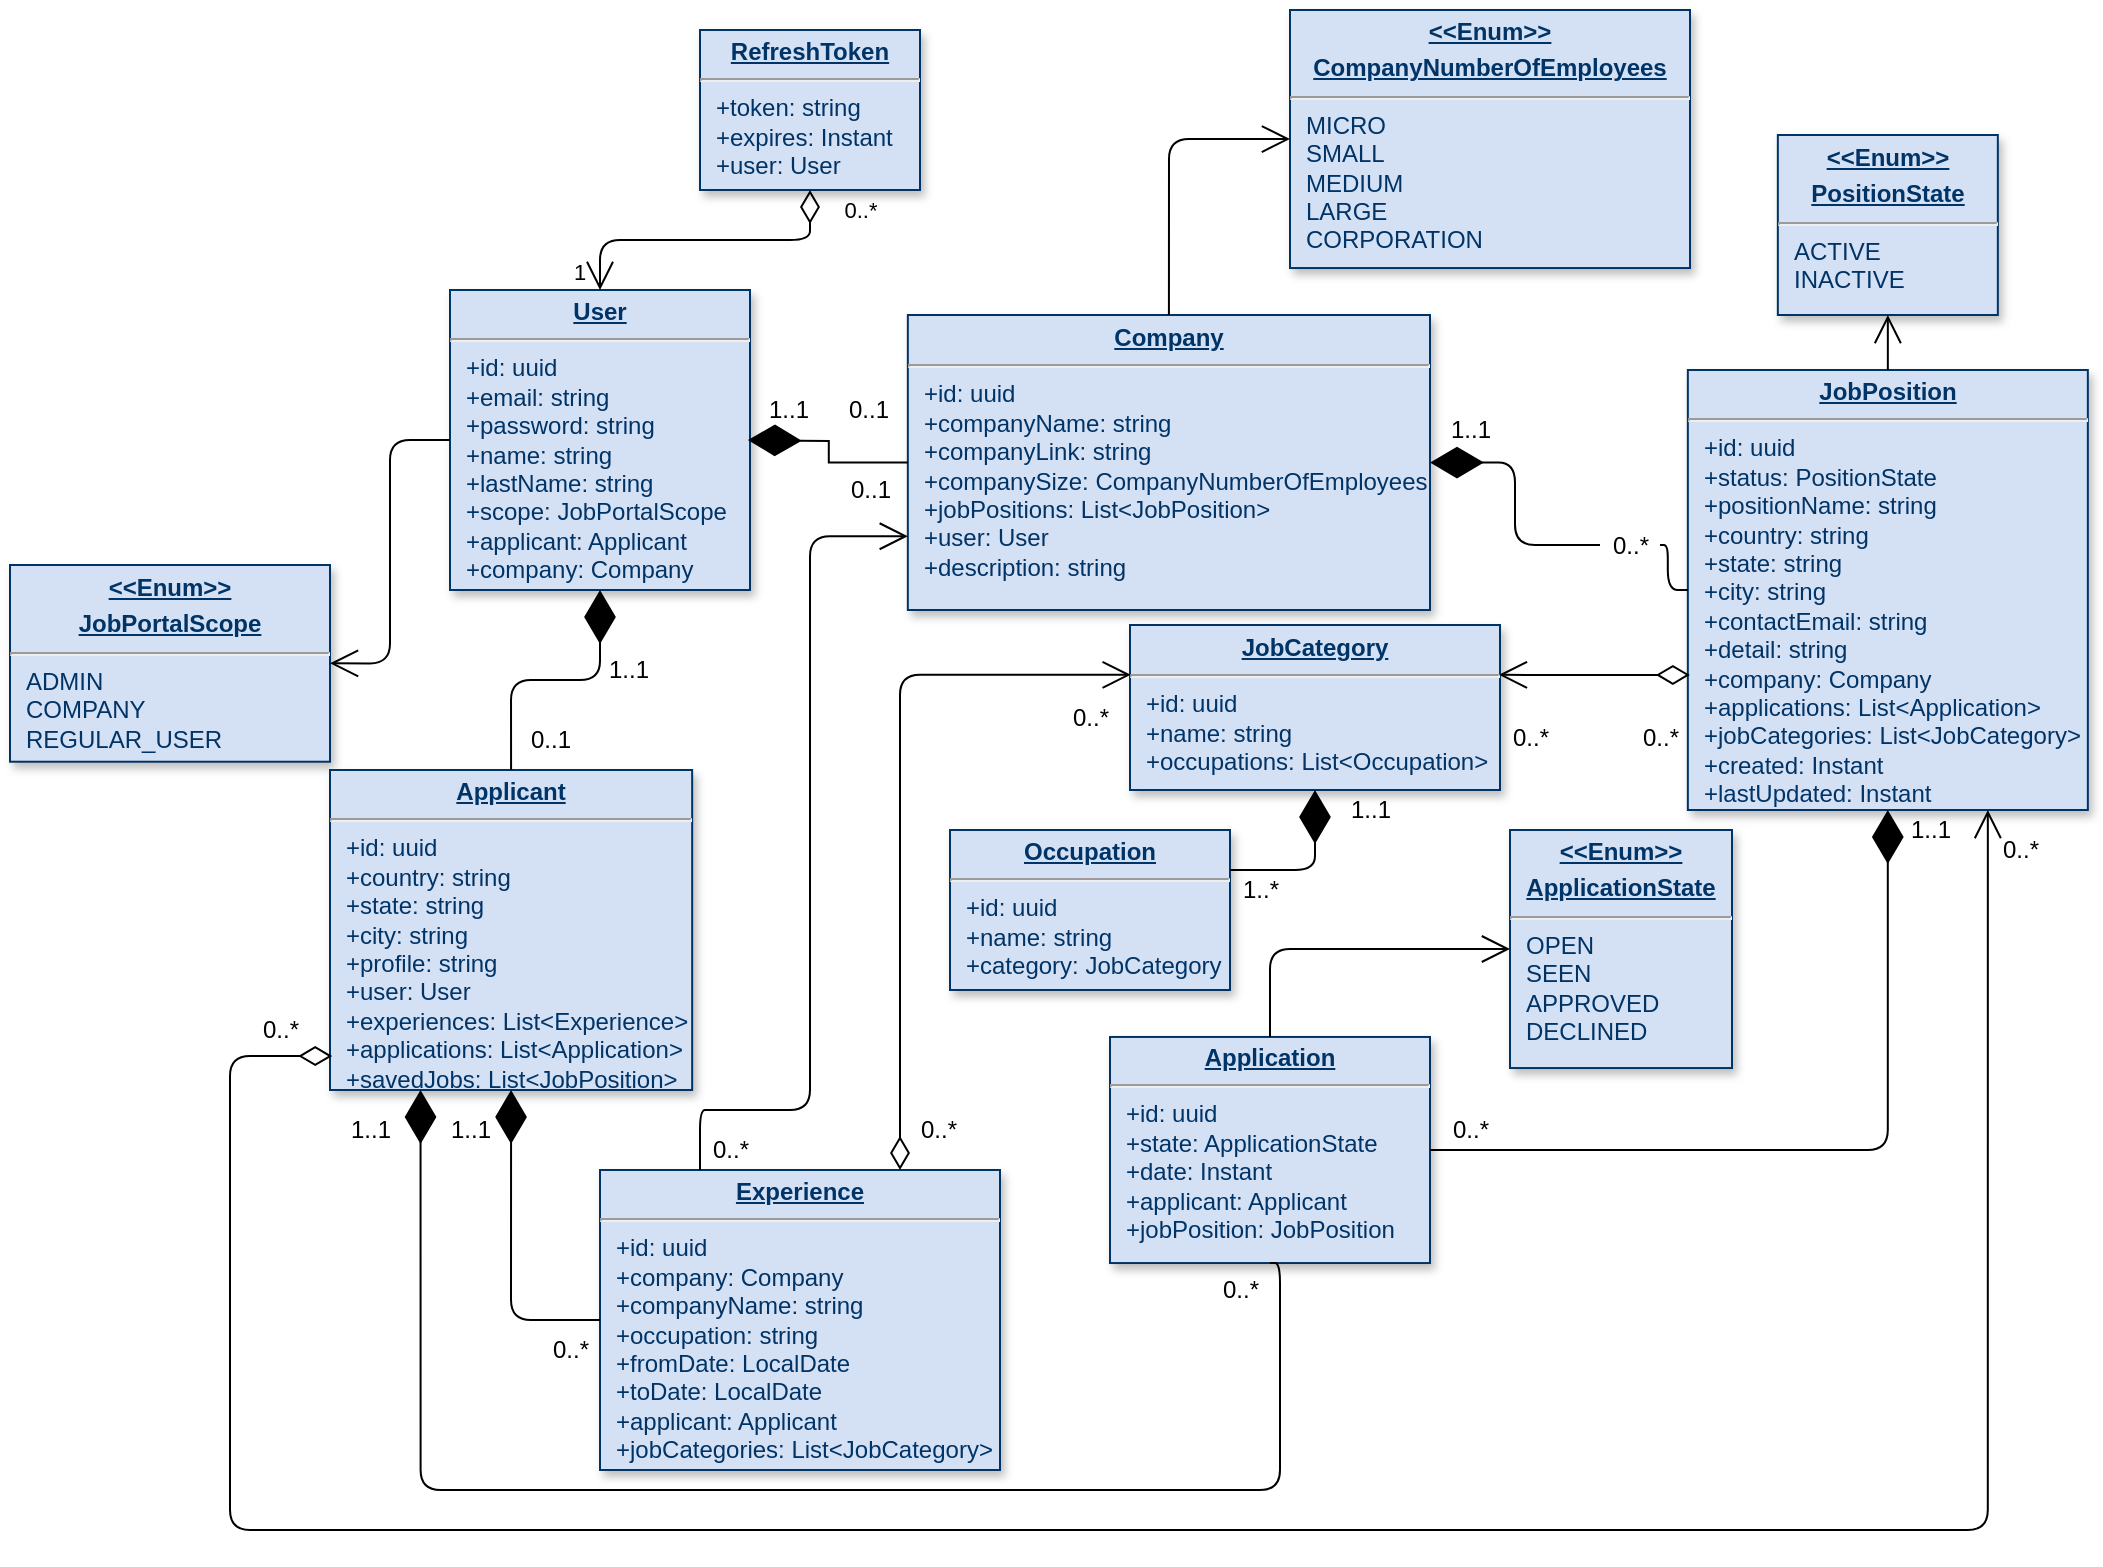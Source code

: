 <mxfile version="19.0.3" type="device"><diagram name="Page-1" id="efa7a0a1-bf9b-a30e-e6df-94a7791c09e9"><mxGraphModel dx="1483" dy="896" grid="1" gridSize="10" guides="1" tooltips="1" connect="1" arrows="1" fold="1" page="1" pageScale="1" pageWidth="826" pageHeight="1169" background="none" math="0" shadow="0"><root><mxCell id="0"/><mxCell id="1" parent="0"/><mxCell id="19" value="&lt;p style=&quot;margin: 0px; margin-top: 4px; text-align: center; text-decoration: underline;&quot;&gt;&lt;b&gt;&amp;lt;&amp;lt;Enum&amp;gt;&amp;gt;&lt;/b&gt;&lt;strong&gt;&lt;br&gt;&lt;/strong&gt;&lt;/p&gt;&lt;p style=&quot;margin: 0px; margin-top: 4px; text-align: center; text-decoration: underline;&quot;&gt;&lt;strong&gt;ApplicationState&lt;/strong&gt;&lt;/p&gt;&lt;hr&gt;&lt;p style=&quot;margin: 0px; margin-left: 8px;&quot;&gt;OPEN&lt;/p&gt;&lt;p style=&quot;margin: 0px; margin-left: 8px;&quot;&gt;SEEN&lt;/p&gt;&lt;p style=&quot;margin: 0px; margin-left: 8px;&quot;&gt;APPROVED&lt;/p&gt;&lt;p style=&quot;margin: 0px; margin-left: 8px;&quot;&gt;DECLINED&lt;/p&gt;" style="verticalAlign=top;align=left;overflow=fill;fontSize=12;fontFamily=Helvetica;html=1;strokeColor=#003366;shadow=1;fillColor=#D4E1F5;fontColor=#003366" parent="1" vertex="1"><mxGeometry x="1090" y="640" width="111" height="119.02" as="geometry"/></mxCell><mxCell id="20" value="&lt;p style=&quot;margin: 0px; margin-top: 4px; text-align: center; text-decoration: underline;&quot;&gt;&lt;strong&gt;Company&lt;/strong&gt;&lt;/p&gt;&lt;hr&gt;&lt;p style=&quot;margin: 0px; margin-left: 8px;&quot;&gt;+id: uuid&lt;/p&gt;&lt;p style=&quot;margin: 0px; margin-left: 8px;&quot;&gt;&lt;span style=&quot;background-color: initial;&quot;&gt;+companyName: string&lt;/span&gt;&lt;br&gt;&lt;/p&gt;&lt;p style=&quot;margin: 0px; margin-left: 8px;&quot;&gt;+companyLink: string&lt;/p&gt;&lt;p style=&quot;margin: 0px; margin-left: 8px;&quot;&gt;+companySize: CompanyNumberOfEmployees&lt;/p&gt;&lt;p style=&quot;margin: 0px; margin-left: 8px;&quot;&gt;+jobPositions: List&amp;lt;JobPosition&amp;gt;&lt;/p&gt;&lt;p style=&quot;margin: 0px; margin-left: 8px;&quot;&gt;+user: User&lt;/p&gt;&lt;p style=&quot;margin: 0px; margin-left: 8px;&quot;&gt;+description: string&lt;/p&gt;" style="verticalAlign=top;align=left;overflow=fill;fontSize=12;fontFamily=Helvetica;html=1;strokeColor=#003366;shadow=1;fillColor=#D4E1F5;fontColor=#003366" parent="1" vertex="1"><mxGeometry x="788.92" y="382.5" width="261.08" height="147.5" as="geometry"/></mxCell><mxCell id="21" value="&lt;p style=&quot;margin: 0px; margin-top: 4px; text-align: center; text-decoration: underline;&quot;&gt;&lt;b&gt;&amp;lt;&amp;lt;Enum&amp;gt;&amp;gt;&lt;/b&gt;&lt;strong&gt;&lt;br&gt;&lt;/strong&gt;&lt;/p&gt;&lt;p style=&quot;margin: 0px; margin-top: 4px; text-align: center; text-decoration: underline;&quot;&gt;&lt;strong&gt;PositionState&lt;/strong&gt;&lt;/p&gt;&lt;hr&gt;&lt;p style=&quot;margin: 0px; margin-left: 8px;&quot;&gt;ACTIVE&lt;/p&gt;&lt;p style=&quot;margin: 0px; margin-left: 8px;&quot;&gt;INACTIVE&lt;/p&gt;" style="verticalAlign=top;align=left;overflow=fill;fontSize=12;fontFamily=Helvetica;html=1;strokeColor=#003366;shadow=1;fillColor=#D4E1F5;fontColor=#003366" parent="1" vertex="1"><mxGeometry x="1223.92" y="292.5" width="110" height="90" as="geometry"/></mxCell><mxCell id="22" value="&lt;p style=&quot;margin: 0px; margin-top: 4px; text-align: center; text-decoration: underline;&quot;&gt;&lt;strong&gt;User&lt;/strong&gt;&lt;/p&gt;&lt;hr&gt;&lt;p style=&quot;margin: 0px; margin-left: 8px;&quot;&gt;+id: uuid&lt;/p&gt;&lt;p style=&quot;margin: 0px; margin-left: 8px;&quot;&gt;+email: string&lt;/p&gt;&lt;p style=&quot;margin: 0px; margin-left: 8px;&quot;&gt;+password: string&lt;/p&gt;&lt;p style=&quot;margin: 0px; margin-left: 8px;&quot;&gt;+name: string&lt;/p&gt;&lt;p style=&quot;margin: 0px; margin-left: 8px;&quot;&gt;+lastName: string&lt;/p&gt;&lt;p style=&quot;margin: 0px; margin-left: 8px;&quot;&gt;+scope: JobPortalScope&lt;/p&gt;&lt;p style=&quot;margin: 0px; margin-left: 8px;&quot;&gt;+applicant: Applicant&lt;/p&gt;&lt;p style=&quot;margin: 0px; margin-left: 8px;&quot;&gt;+company: Company&lt;/p&gt;" style="verticalAlign=top;align=left;overflow=fill;fontSize=12;fontFamily=Helvetica;html=1;strokeColor=#003366;shadow=1;fillColor=#D4E1F5;fontColor=#003366" parent="1" vertex="1"><mxGeometry x="560" y="370" width="150" height="150" as="geometry"/></mxCell><mxCell id="23" value="&lt;p style=&quot;margin: 0px; margin-top: 4px; text-align: center; text-decoration: underline;&quot;&gt;&lt;strong&gt;JobCategory&lt;/strong&gt;&lt;/p&gt;&lt;hr&gt;&lt;p style=&quot;margin: 0px; margin-left: 8px;&quot;&gt;+id: uuid&lt;/p&gt;&lt;p style=&quot;margin: 0px; margin-left: 8px;&quot;&gt;+name: string&lt;/p&gt;&lt;p style=&quot;margin: 0px; margin-left: 8px;&quot;&gt;+occupations: List&amp;lt;Occupation&amp;gt;&lt;/p&gt;" style="verticalAlign=top;align=left;overflow=fill;fontSize=12;fontFamily=Helvetica;html=1;strokeColor=#003366;shadow=1;fillColor=#D4E1F5;fontColor=#003366" parent="1" vertex="1"><mxGeometry x="900" y="537.5" width="185" height="82.5" as="geometry"/></mxCell><mxCell id="24" value="&lt;p style=&quot;margin: 0px; margin-top: 4px; text-align: center; text-decoration: underline;&quot;&gt;&lt;b&gt;Application&lt;/b&gt;&lt;/p&gt;&lt;hr&gt;&lt;p style=&quot;margin: 0px; margin-left: 8px;&quot;&gt;+id: uuid&lt;/p&gt;&lt;p style=&quot;margin: 0px; margin-left: 8px;&quot;&gt;+state: ApplicationState&lt;/p&gt;&lt;p style=&quot;margin: 0px; margin-left: 8px;&quot;&gt;+date: Instant&lt;/p&gt;&lt;p style=&quot;margin: 0px; margin-left: 8px;&quot;&gt;+applicant: Applicant&lt;/p&gt;&lt;p style=&quot;margin: 0px; margin-left: 8px;&quot;&gt;+jobPosition: JobPosition&lt;/p&gt;" style="verticalAlign=top;align=left;overflow=fill;fontSize=12;fontFamily=Helvetica;html=1;strokeColor=#003366;shadow=1;fillColor=#D4E1F5;fontColor=#003366" parent="1" vertex="1"><mxGeometry x="890" y="743.48" width="160" height="113.04" as="geometry"/></mxCell><mxCell id="25" value="&lt;p style=&quot;margin: 0px; margin-top: 4px; text-align: center; text-decoration: underline;&quot;&gt;&lt;b&gt;&amp;lt;&amp;lt;Enum&amp;gt;&amp;gt;&lt;/b&gt;&lt;/p&gt;&lt;p style=&quot;margin: 0px; margin-top: 4px; text-align: center; text-decoration: underline;&quot;&gt;&lt;b&gt;JobPortalScope&lt;/b&gt;&lt;/p&gt;&lt;hr&gt;&lt;p style=&quot;margin: 0px; margin-left: 8px;&quot;&gt;ADMIN&lt;/p&gt;&lt;p style=&quot;margin: 0px; margin-left: 8px;&quot;&gt;COMPANY&lt;/p&gt;&lt;p style=&quot;margin: 0px; margin-left: 8px;&quot;&gt;REGULAR_USER&lt;/p&gt;" style="verticalAlign=top;align=left;overflow=fill;fontSize=12;fontFamily=Helvetica;html=1;strokeColor=#003366;shadow=1;fillColor=#D4E1F5;fontColor=#003366" parent="1" vertex="1"><mxGeometry x="340" y="507.5" width="160" height="98.36" as="geometry"/></mxCell><mxCell id="26" value="&lt;p style=&quot;margin: 0px; margin-top: 4px; text-align: center; text-decoration: underline;&quot;&gt;&lt;b&gt;JobPosition&lt;/b&gt;&lt;/p&gt;&lt;hr&gt;&lt;p style=&quot;margin: 0px; margin-left: 8px;&quot;&gt;+id: uuid&lt;/p&gt;&lt;p style=&quot;margin: 0px; margin-left: 8px;&quot;&gt;+status: PositionState&lt;/p&gt;&lt;p style=&quot;margin: 0px; margin-left: 8px;&quot;&gt;+positionName: string&lt;/p&gt;&lt;p style=&quot;margin: 0px; margin-left: 8px;&quot;&gt;+country: string&lt;/p&gt;&lt;p style=&quot;margin: 0px; margin-left: 8px;&quot;&gt;+state: string&lt;/p&gt;&lt;p style=&quot;margin: 0px; margin-left: 8px;&quot;&gt;+city: string&lt;/p&gt;&lt;p style=&quot;margin: 0px; margin-left: 8px;&quot;&gt;+contactEmail: string&lt;br&gt;+detail: string&lt;/p&gt;&lt;p style=&quot;margin: 0px; margin-left: 8px;&quot;&gt;+company: Company&lt;/p&gt;&lt;p style=&quot;margin: 0px; margin-left: 8px;&quot;&gt;+applications: List&amp;lt;Application&amp;gt;&lt;/p&gt;&lt;p style=&quot;margin: 0px; margin-left: 8px;&quot;&gt;+jobCategories: List&amp;lt;JobCategory&amp;gt;&lt;/p&gt;&lt;p style=&quot;margin: 0px; margin-left: 8px;&quot;&gt;+created: Instant&lt;/p&gt;&lt;p style=&quot;margin: 0px; margin-left: 8px;&quot;&gt;+lastUpdated: Instant&lt;/p&gt;" style="verticalAlign=top;align=left;overflow=fill;fontSize=12;fontFamily=Helvetica;html=1;strokeColor=#003366;shadow=1;fillColor=#D4E1F5;fontColor=#003366" parent="1" vertex="1"><mxGeometry x="1178.92" y="410" width="200" height="220" as="geometry"/></mxCell><mxCell id="27" value="&lt;p style=&quot;margin: 0px; margin-top: 4px; text-align: center; text-decoration: underline;&quot;&gt;&lt;strong&gt;Experience&lt;/strong&gt;&lt;/p&gt;&lt;hr&gt;&lt;p style=&quot;margin: 0px; margin-left: 8px;&quot;&gt;+id: uuid&lt;/p&gt;&lt;p style=&quot;margin: 0px; margin-left: 8px;&quot;&gt;+company: Company&lt;/p&gt;&lt;p style=&quot;margin: 0px; margin-left: 8px;&quot;&gt;+companyName: string&lt;/p&gt;&lt;p style=&quot;margin: 0px; margin-left: 8px;&quot;&gt;+occupation: string&lt;/p&gt;&lt;p style=&quot;margin: 0px; margin-left: 8px;&quot;&gt;+fromDate&lt;span style=&quot;background-color: initial;&quot;&gt;: LocalDate&lt;/span&gt;&lt;/p&gt;&lt;p style=&quot;margin: 0px; margin-left: 8px;&quot;&gt;+toDate: LocalDate&lt;/p&gt;&lt;p style=&quot;margin: 0px; margin-left: 8px;&quot;&gt;+applicant: Applicant&lt;/p&gt;&lt;p style=&quot;margin: 0px; margin-left: 8px;&quot;&gt;+jobCategories: List&amp;lt;JobCategory&amp;gt;&lt;/p&gt;" style="verticalAlign=top;align=left;overflow=fill;fontSize=12;fontFamily=Helvetica;html=1;strokeColor=#003366;shadow=1;fillColor=#D4E1F5;fontColor=#003366" parent="1" vertex="1"><mxGeometry x="635" y="810" width="200" height="150" as="geometry"/></mxCell><mxCell id="29" value="&lt;p style=&quot;margin: 0px; margin-top: 4px; text-align: center; text-decoration: underline;&quot;&gt;&lt;b&gt;Applicant&lt;/b&gt;&lt;/p&gt;&lt;hr&gt;&lt;p style=&quot;margin: 0px; margin-left: 8px;&quot;&gt;+id: uuid&lt;/p&gt;&lt;p style=&quot;margin: 0px; margin-left: 8px;&quot;&gt;+country: string&lt;/p&gt;&lt;p style=&quot;margin: 0px; margin-left: 8px;&quot;&gt;+state: string&lt;/p&gt;&lt;p style=&quot;margin: 0px; margin-left: 8px;&quot;&gt;+city: string&lt;/p&gt;&lt;p style=&quot;margin: 0px; margin-left: 8px;&quot;&gt;+profile: string&lt;/p&gt;&lt;p style=&quot;margin: 0px; margin-left: 8px;&quot;&gt;+user: User&lt;/p&gt;&lt;p style=&quot;margin: 0px; margin-left: 8px;&quot;&gt;+experiences: List&amp;lt;Experience&amp;gt;&lt;/p&gt;&lt;p style=&quot;margin: 0px; margin-left: 8px;&quot;&gt;+applications: List&amp;lt;Application&amp;gt;&lt;/p&gt;&lt;p style=&quot;margin: 0px; margin-left: 8px;&quot;&gt;+savedJobs: List&amp;lt;JobPosition&amp;gt;&lt;/p&gt;" style="verticalAlign=top;align=left;overflow=fill;fontSize=12;fontFamily=Helvetica;html=1;strokeColor=#003366;shadow=1;fillColor=#D4E1F5;fontColor=#003366" parent="1" vertex="1"><mxGeometry x="500" y="610" width="181.08" height="160" as="geometry"/></mxCell><mxCell id="35" value="&lt;p style=&quot;margin: 0px; margin-top: 4px; text-align: center; text-decoration: underline;&quot;&gt;&lt;b&gt;RefreshToken&lt;/b&gt;&lt;/p&gt;&lt;hr&gt;&lt;p style=&quot;margin: 0px; margin-left: 8px;&quot;&gt;+token: string&lt;/p&gt;&lt;p style=&quot;margin: 0px; margin-left: 8px;&quot;&gt;+expires: Instant&lt;/p&gt;&lt;p style=&quot;margin: 0px; margin-left: 8px;&quot;&gt;+user: User&lt;/p&gt;" style="verticalAlign=top;align=left;overflow=fill;fontSize=12;fontFamily=Helvetica;html=1;strokeColor=#003366;shadow=1;fillColor=#D4E1F5;fontColor=#003366" parent="1" vertex="1"><mxGeometry x="685" y="240" width="110" height="80" as="geometry"/></mxCell><mxCell id="EcjayQGVEjYEVbbCxStr-118" value="0..1" style="text;html=1;align=center;verticalAlign=middle;resizable=0;points=[];autosize=1;strokeColor=none;fillColor=none;" parent="1" vertex="1"><mxGeometry x="590" y="585" width="40" height="20" as="geometry"/></mxCell><mxCell id="EcjayQGVEjYEVbbCxStr-119" value="0..1" style="text;html=1;align=center;verticalAlign=middle;resizable=0;points=[];autosize=1;strokeColor=none;fillColor=none;" parent="1" vertex="1"><mxGeometry x="748.92" y="420" width="40" height="20" as="geometry"/></mxCell><mxCell id="EcjayQGVEjYEVbbCxStr-122" value="" style="endArrow=diamondThin;endFill=1;endSize=24;html=1;rounded=1;entryX=0.5;entryY=1;entryDx=0;entryDy=0;exitX=0.5;exitY=0;exitDx=0;exitDy=0;edgeStyle=orthogonalEdgeStyle;" parent="1" source="29" target="22" edge="1"><mxGeometry width="160" relative="1" as="geometry"><mxPoint x="758.92" y="780" as="sourcePoint"/><mxPoint x="868.92" y="650" as="targetPoint"/></mxGeometry></mxCell><mxCell id="EcjayQGVEjYEVbbCxStr-123" value="1..1" style="text;html=1;align=center;verticalAlign=middle;resizable=0;points=[];autosize=1;strokeColor=none;fillColor=none;" parent="1" vertex="1"><mxGeometry x="628.92" y="550" width="40" height="20" as="geometry"/></mxCell><mxCell id="EcjayQGVEjYEVbbCxStr-127" value="" style="endArrow=diamondThin;endFill=1;endSize=24;html=1;rounded=0;exitX=0;exitY=0.5;exitDx=0;exitDy=0;edgeStyle=orthogonalEdgeStyle;" parent="1" source="20" edge="1"><mxGeometry width="160" relative="1" as="geometry"><mxPoint x="688.38" y="630" as="sourcePoint"/><mxPoint x="708.92" y="445" as="targetPoint"/></mxGeometry></mxCell><mxCell id="EcjayQGVEjYEVbbCxStr-128" value="1..1" style="text;html=1;align=center;verticalAlign=middle;resizable=0;points=[];autosize=1;strokeColor=none;fillColor=none;" parent="1" vertex="1"><mxGeometry x="708.92" y="420" width="40" height="20" as="geometry"/></mxCell><mxCell id="EcjayQGVEjYEVbbCxStr-130" value="1..1" style="text;html=1;align=center;verticalAlign=middle;resizable=0;points=[];autosize=1;strokeColor=none;fillColor=none;" parent="1" vertex="1"><mxGeometry x="1050" y="430" width="40" height="20" as="geometry"/></mxCell><mxCell id="EcjayQGVEjYEVbbCxStr-131" value="" style="endArrow=diamondThin;endFill=1;endSize=24;html=1;rounded=1;edgeStyle=orthogonalEdgeStyle;entryX=1;entryY=0.5;entryDx=0;entryDy=0;startArrow=none;" parent="1" source="EcjayQGVEjYEVbbCxStr-121" target="20" edge="1"><mxGeometry width="160" relative="1" as="geometry"><mxPoint x="798.92" y="455" as="sourcePoint"/><mxPoint x="718.92" y="455" as="targetPoint"/></mxGeometry></mxCell><mxCell id="EcjayQGVEjYEVbbCxStr-134" value="0..*" style="text;html=1;align=center;verticalAlign=middle;resizable=0;points=[];autosize=1;strokeColor=none;fillColor=none;" parent="1" vertex="1"><mxGeometry x="1055" y="780" width="30" height="20" as="geometry"/></mxCell><mxCell id="EcjayQGVEjYEVbbCxStr-135" value="1..1" style="text;html=1;align=center;verticalAlign=middle;resizable=0;points=[];autosize=1;strokeColor=none;fillColor=none;" parent="1" vertex="1"><mxGeometry x="1280" y="630" width="40" height="20" as="geometry"/></mxCell><mxCell id="EcjayQGVEjYEVbbCxStr-136" value="" style="endArrow=diamondThin;endFill=1;endSize=24;html=1;rounded=1;edgeStyle=orthogonalEdgeStyle;exitX=1;exitY=0.5;exitDx=0;exitDy=0;" parent="1" source="24" target="26" edge="1"><mxGeometry width="160" relative="1" as="geometry"><mxPoint x="1188.92" y="535" as="sourcePoint"/><mxPoint x="1280" y="710" as="targetPoint"/></mxGeometry></mxCell><mxCell id="EcjayQGVEjYEVbbCxStr-137" value="1" style="endArrow=open;html=1;endSize=12;startArrow=diamondThin;startSize=14;startFill=0;edgeStyle=orthogonalEdgeStyle;align=left;verticalAlign=bottom;rounded=1;exitX=0.005;exitY=0.693;exitDx=0;exitDy=0;deletable=1;cloneable=1;movable=1;bendable=1;strokeWidth=1;fontColor=none;noLabel=1;exitPerimeter=0;entryX=0.997;entryY=0.302;entryDx=0;entryDy=0;entryPerimeter=0;" parent="1" source="26" target="23" edge="1"><mxGeometry x="-1" y="235" relative="1" as="geometry"><mxPoint x="840" y="560" as="sourcePoint"/><mxPoint x="1000" y="560" as="targetPoint"/><mxPoint x="211" y="-132" as="offset"/><Array as="points"/></mxGeometry></mxCell><mxCell id="EcjayQGVEjYEVbbCxStr-138" value="0..*" style="text;html=1;align=center;verticalAlign=middle;resizable=0;points=[];autosize=1;strokeColor=none;fillColor=none;" parent="1" vertex="1"><mxGeometry x="1085" y="584" width="30" height="20" as="geometry"/></mxCell><mxCell id="EcjayQGVEjYEVbbCxStr-139" value="" style="endArrow=diamondThin;endFill=1;endSize=24;html=1;rounded=1;entryX=0.5;entryY=1;entryDx=0;entryDy=0;exitX=0;exitY=0.5;exitDx=0;exitDy=0;edgeStyle=orthogonalEdgeStyle;" parent="1" source="27" target="29" edge="1"><mxGeometry width="160" relative="1" as="geometry"><mxPoint x="700" y="640" as="sourcePoint"/><mxPoint x="860" y="640" as="targetPoint"/></mxGeometry></mxCell><mxCell id="EcjayQGVEjYEVbbCxStr-140" value="1..1" style="text;html=1;align=center;verticalAlign=middle;resizable=0;points=[];autosize=1;strokeColor=none;fillColor=none;" parent="1" vertex="1"><mxGeometry x="550" y="780" width="40" height="20" as="geometry"/></mxCell><mxCell id="EcjayQGVEjYEVbbCxStr-141" value="0..*" style="text;html=1;align=center;verticalAlign=middle;resizable=0;points=[];autosize=1;strokeColor=none;fillColor=none;" parent="1" vertex="1"><mxGeometry x="605" y="890" width="30" height="20" as="geometry"/></mxCell><mxCell id="EcjayQGVEjYEVbbCxStr-148" value="" style="endArrow=open;endFill=1;endSize=12;html=1;rounded=1;entryX=0;entryY=0.75;entryDx=0;entryDy=0;exitX=0.25;exitY=0;exitDx=0;exitDy=0;edgeStyle=orthogonalEdgeStyle;" parent="1" source="27" target="20" edge="1"><mxGeometry width="160" relative="1" as="geometry"><mxPoint x="780" y="680" as="sourcePoint"/><mxPoint x="940" y="680" as="targetPoint"/><Array as="points"><mxPoint x="690" y="780"/><mxPoint x="740" y="780"/><mxPoint x="740" y="476"/></Array></mxGeometry></mxCell><mxCell id="EcjayQGVEjYEVbbCxStr-149" value="0..1" style="text;html=1;align=center;verticalAlign=middle;resizable=0;points=[];autosize=1;strokeColor=none;fillColor=none;" parent="1" vertex="1"><mxGeometry x="750" y="460" width="40" height="20" as="geometry"/></mxCell><mxCell id="EcjayQGVEjYEVbbCxStr-150" value="0..*" style="text;html=1;align=center;verticalAlign=middle;resizable=0;points=[];autosize=1;strokeColor=none;fillColor=none;" parent="1" vertex="1"><mxGeometry x="685" y="790" width="30" height="20" as="geometry"/></mxCell><mxCell id="EcjayQGVEjYEVbbCxStr-151" value="0..*" style="text;html=1;align=center;verticalAlign=middle;resizable=0;points=[];autosize=1;strokeColor=none;fillColor=none;" parent="1" vertex="1"><mxGeometry x="1150" y="584" width="30" height="20" as="geometry"/></mxCell><mxCell id="EcjayQGVEjYEVbbCxStr-152" value="1" style="endArrow=open;html=1;endSize=12;startArrow=diamondThin;startSize=14;startFill=0;edgeStyle=orthogonalEdgeStyle;align=left;verticalAlign=bottom;rounded=1;exitX=0.75;exitY=0;exitDx=0;exitDy=0;entryX=0.002;entryY=0.302;entryDx=0;entryDy=0;deletable=1;cloneable=1;movable=1;bendable=1;strokeWidth=1;fontColor=none;noLabel=1;entryPerimeter=0;" parent="1" source="27" target="23" edge="1"><mxGeometry x="-1" y="235" relative="1" as="geometry"><mxPoint x="941.84" y="581.66" as="sourcePoint"/><mxPoint x="788.92" y="658.34" as="targetPoint"/><mxPoint x="211" y="-132" as="offset"/></mxGeometry></mxCell><mxCell id="EcjayQGVEjYEVbbCxStr-153" value="0..*" style="text;html=1;align=center;verticalAlign=middle;resizable=0;points=[];autosize=1;strokeColor=none;fillColor=none;" parent="1" vertex="1"><mxGeometry x="865.0" y="574" width="30" height="20" as="geometry"/></mxCell><mxCell id="EcjayQGVEjYEVbbCxStr-154" value="0..*" style="text;html=1;align=center;verticalAlign=middle;resizable=0;points=[];autosize=1;strokeColor=none;fillColor=none;" parent="1" vertex="1"><mxGeometry x="788.92" y="780" width="30" height="20" as="geometry"/></mxCell><mxCell id="EcjayQGVEjYEVbbCxStr-155" value="" style="endArrow=open;endFill=1;endSize=12;html=1;rounded=1;labelBackgroundColor=default;fontFamily=Helvetica;fontSize=11;fontColor=none;strokeColor=default;strokeWidth=1;shape=connector;entryX=0.5;entryY=1;entryDx=0;entryDy=0;" parent="1" source="26" target="21" edge="1"><mxGeometry width="160" relative="1" as="geometry"><mxPoint x="710" y="550" as="sourcePoint"/><mxPoint x="870" y="550" as="targetPoint"/></mxGeometry></mxCell><mxCell id="EcjayQGVEjYEVbbCxStr-156" value="" style="endArrow=open;endFill=1;endSize=12;html=1;rounded=1;labelBackgroundColor=default;fontFamily=Helvetica;fontSize=11;fontColor=none;strokeColor=default;strokeWidth=1;shape=connector;exitX=0.5;exitY=0;exitDx=0;exitDy=0;edgeStyle=orthogonalEdgeStyle;" parent="1" source="24" target="19" edge="1"><mxGeometry width="160" relative="1" as="geometry"><mxPoint x="710" y="650" as="sourcePoint"/><mxPoint x="870" y="650" as="targetPoint"/></mxGeometry></mxCell><mxCell id="EcjayQGVEjYEVbbCxStr-157" value="" style="endArrow=open;endFill=1;endSize=12;html=1;rounded=1;labelBackgroundColor=default;fontFamily=Helvetica;fontSize=11;fontColor=none;strokeColor=default;strokeWidth=1;shape=connector;entryX=1;entryY=0.5;entryDx=0;entryDy=0;edgeStyle=orthogonalEdgeStyle;" parent="1" source="22" target="25" edge="1"><mxGeometry width="160" relative="1" as="geometry"><mxPoint x="710" y="650" as="sourcePoint"/><mxPoint x="870" y="650" as="targetPoint"/></mxGeometry></mxCell><mxCell id="EcjayQGVEjYEVbbCxStr-158" value="1" style="endArrow=open;html=1;endSize=12;startArrow=diamondThin;startSize=14;startFill=0;edgeStyle=orthogonalEdgeStyle;align=left;verticalAlign=bottom;rounded=1;labelBackgroundColor=default;fontFamily=Helvetica;fontSize=11;fontColor=none;strokeColor=default;strokeWidth=1;shape=connector;exitX=0.5;exitY=1;exitDx=0;exitDy=0;entryX=0.5;entryY=0;entryDx=0;entryDy=0;" parent="1" source="35" target="22" edge="1"><mxGeometry x="1" y="-15" relative="1" as="geometry"><mxPoint x="700" y="560" as="sourcePoint"/><mxPoint x="860" y="560" as="targetPoint"/><mxPoint as="offset"/></mxGeometry></mxCell><mxCell id="EcjayQGVEjYEVbbCxStr-159" value="0..*" style="text;html=1;align=center;verticalAlign=middle;resizable=0;points=[];autosize=1;strokeColor=none;fillColor=none;fontSize=11;fontFamily=Helvetica;fontColor=none;" parent="1" vertex="1"><mxGeometry x="750" y="320" width="30" height="20" as="geometry"/></mxCell><mxCell id="EcjayQGVEjYEVbbCxStr-160" value="" style="endArrow=diamondThin;endFill=1;endSize=24;html=1;rounded=1;exitX=0.5;exitY=1;exitDx=0;exitDy=0;edgeStyle=orthogonalEdgeStyle;entryX=0.25;entryY=1;entryDx=0;entryDy=0;" parent="1" source="24" target="29" edge="1"><mxGeometry width="160" relative="1" as="geometry"><mxPoint x="574.47" y="880" as="sourcePoint"/><mxPoint x="460" y="800" as="targetPoint"/><Array as="points"><mxPoint x="975" y="970"/><mxPoint x="545" y="970"/></Array></mxGeometry></mxCell><mxCell id="EcjayQGVEjYEVbbCxStr-161" value="1..1" style="text;html=1;align=center;verticalAlign=middle;resizable=0;points=[];autosize=1;strokeColor=none;fillColor=none;" parent="1" vertex="1"><mxGeometry x="500" y="780" width="40" height="20" as="geometry"/></mxCell><mxCell id="EcjayQGVEjYEVbbCxStr-162" value="0..*" style="text;html=1;align=center;verticalAlign=middle;resizable=0;points=[];autosize=1;strokeColor=none;fillColor=none;" parent="1" vertex="1"><mxGeometry x="940" y="860" width="30" height="20" as="geometry"/></mxCell><mxCell id="5F6uUC5AffU7H2-skPJk-35" value="&lt;p style=&quot;margin: 0px; margin-top: 4px; text-align: center; text-decoration: underline;&quot;&gt;&lt;b&gt;&amp;lt;&amp;lt;Enum&amp;gt;&amp;gt;&lt;/b&gt;&lt;strong&gt;&lt;br&gt;&lt;/strong&gt;&lt;/p&gt;&lt;p style=&quot;margin: 0px; margin-top: 4px; text-align: center; text-decoration: underline;&quot;&gt;&lt;b&gt;&lt;span style=&quot;text-align: left;&quot;&gt;CompanyNumberOfEmployees&lt;/span&gt;&lt;br&gt;&lt;/b&gt;&lt;/p&gt;&lt;hr&gt;&lt;p style=&quot;margin: 0px; margin-left: 8px;&quot;&gt;MICRO&lt;br&gt;SMALL&lt;/p&gt;&lt;p style=&quot;margin: 0px; margin-left: 8px;&quot;&gt;MEDIUM&lt;/p&gt;&lt;p style=&quot;margin: 0px; margin-left: 8px;&quot;&gt;LARGE&lt;br&gt;CORPORATION&lt;/p&gt;" style="verticalAlign=top;align=left;overflow=fill;fontSize=12;fontFamily=Helvetica;html=1;strokeColor=#003366;shadow=1;fillColor=#D4E1F5;fontColor=#003366" parent="1" vertex="1"><mxGeometry x="980" y="230" width="200" height="129.02" as="geometry"/></mxCell><mxCell id="5F6uUC5AffU7H2-skPJk-36" value="" style="endArrow=open;endFill=1;endSize=12;html=1;rounded=1;labelBackgroundColor=default;fontFamily=Helvetica;fontSize=11;fontColor=none;strokeColor=default;strokeWidth=1;shape=connector;exitX=0.5;exitY=0;exitDx=0;exitDy=0;edgeStyle=orthogonalEdgeStyle;entryX=0;entryY=0.5;entryDx=0;entryDy=0;" parent="1" source="20" target="5F6uUC5AffU7H2-skPJk-35" edge="1"><mxGeometry width="160" relative="1" as="geometry"><mxPoint x="1041" y="370.0" as="sourcePoint"/><mxPoint x="1186" y="349.571" as="targetPoint"/></mxGeometry></mxCell><mxCell id="EcjayQGVEjYEVbbCxStr-121" value="0..*" style="text;html=1;align=center;verticalAlign=middle;resizable=0;points=[];autosize=1;strokeColor=none;fillColor=none;" parent="1" vertex="1"><mxGeometry x="1135" y="487.5" width="30" height="20" as="geometry"/></mxCell><mxCell id="OaO94bUE2SHcsx4FsQYq-35" value="" style="endArrow=none;endFill=1;endSize=24;html=1;rounded=1;edgeStyle=orthogonalEdgeStyle;entryX=1;entryY=0.5;entryDx=0;entryDy=0;" parent="1" source="26" target="EcjayQGVEjYEVbbCxStr-121" edge="1"><mxGeometry width="160" relative="1" as="geometry"><mxPoint x="1178.92" y="510" as="sourcePoint"/><mxPoint x="1050" y="456.25" as="targetPoint"/></mxGeometry></mxCell><mxCell id="kW_ojj6Kne65aEaxBJ4O-35" value="1" style="endArrow=open;html=1;endSize=12;startArrow=diamondThin;startSize=14;startFill=0;edgeStyle=orthogonalEdgeStyle;align=left;verticalAlign=bottom;rounded=1;exitX=0.006;exitY=0.894;exitDx=0;exitDy=0;deletable=1;cloneable=1;movable=1;bendable=1;strokeWidth=1;fontColor=none;noLabel=1;exitPerimeter=0;entryX=0.75;entryY=1;entryDx=0;entryDy=0;" parent="1" source="29" target="26" edge="1"><mxGeometry x="-1" y="235" relative="1" as="geometry"><mxPoint x="1004.19" y="1070" as="sourcePoint"/><mxPoint x="1120" y="980" as="targetPoint"/><mxPoint x="211" y="-132" as="offset"/><Array as="points"><mxPoint x="450" y="753"/><mxPoint x="450" y="990"/><mxPoint x="1329" y="990"/></Array></mxGeometry></mxCell><mxCell id="kW_ojj6Kne65aEaxBJ4O-36" value="0..*" style="text;html=1;align=center;verticalAlign=middle;resizable=0;points=[];autosize=1;strokeColor=none;fillColor=none;" parent="1" vertex="1"><mxGeometry x="460" y="730" width="30" height="20" as="geometry"/></mxCell><mxCell id="kW_ojj6Kne65aEaxBJ4O-37" value="0..*" style="text;html=1;align=center;verticalAlign=middle;resizable=0;points=[];autosize=1;strokeColor=none;fillColor=none;" parent="1" vertex="1"><mxGeometry x="1330" y="640" width="30" height="20" as="geometry"/></mxCell><mxCell id="mty1JC3ALK4_CASBQt7C-35" value="&lt;p style=&quot;margin: 0px; margin-top: 4px; text-align: center; text-decoration: underline;&quot;&gt;&lt;strong&gt;Occupation&lt;/strong&gt;&lt;/p&gt;&lt;hr&gt;&lt;p style=&quot;margin: 0px; margin-left: 8px;&quot;&gt;+id: uuid&lt;/p&gt;&lt;p style=&quot;margin: 0px; margin-left: 8px;&quot;&gt;+name: string&lt;/p&gt;&lt;p style=&quot;margin: 0px; margin-left: 8px;&quot;&gt;+category: JobCategory&lt;/p&gt;" style="verticalAlign=top;align=left;overflow=fill;fontSize=12;fontFamily=Helvetica;html=1;strokeColor=#003366;shadow=1;fillColor=#D4E1F5;fontColor=#003366" vertex="1" parent="1"><mxGeometry x="810" y="640" width="140" height="80" as="geometry"/></mxCell><mxCell id="mty1JC3ALK4_CASBQt7C-36" value="" style="endArrow=diamondThin;endFill=1;endSize=24;html=1;rounded=1;entryX=0.5;entryY=1;entryDx=0;entryDy=0;exitX=1;exitY=0.25;exitDx=0;exitDy=0;edgeStyle=orthogonalEdgeStyle;" edge="1" parent="1" source="mty1JC3ALK4_CASBQt7C-35" target="23"><mxGeometry width="160" relative="1" as="geometry"><mxPoint x="1034.5" y="775" as="sourcePoint"/><mxPoint x="990.04" y="660" as="targetPoint"/></mxGeometry></mxCell><mxCell id="mty1JC3ALK4_CASBQt7C-37" value="1..1" style="text;html=1;align=center;verticalAlign=middle;resizable=0;points=[];autosize=1;strokeColor=none;fillColor=none;" vertex="1" parent="1"><mxGeometry x="1000" y="620" width="40" height="20" as="geometry"/></mxCell><mxCell id="mty1JC3ALK4_CASBQt7C-38" value="1..*" style="text;html=1;align=center;verticalAlign=middle;resizable=0;points=[];autosize=1;strokeColor=none;fillColor=none;" vertex="1" parent="1"><mxGeometry x="950" y="660" width="30" height="20" as="geometry"/></mxCell></root></mxGraphModel></diagram></mxfile>